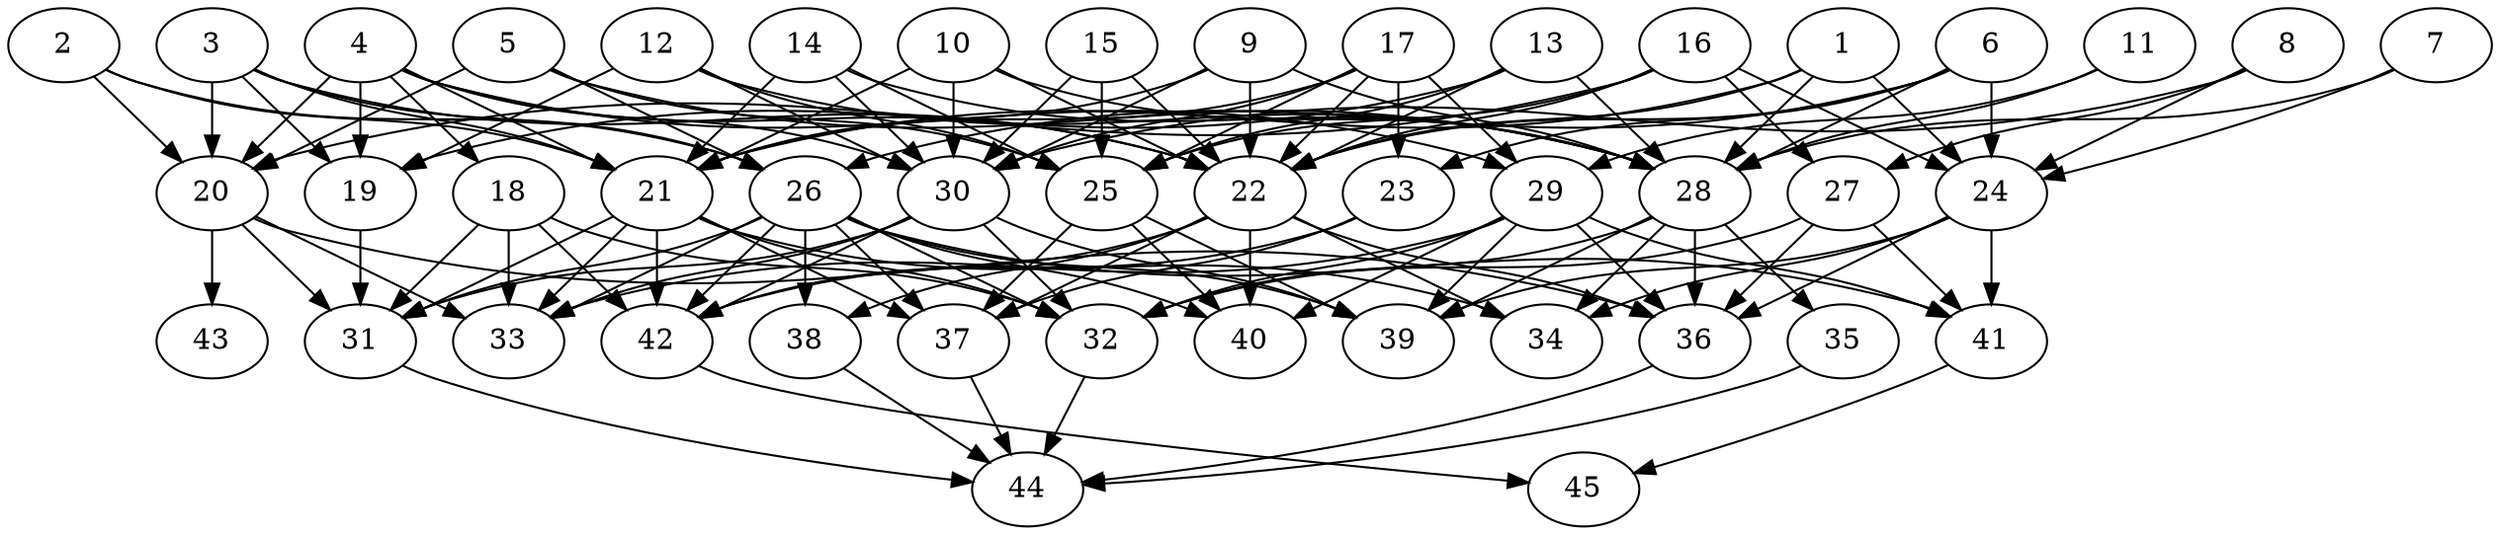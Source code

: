 // DAG automatically generated by daggen at Thu Oct  3 14:07:24 2019
// ./daggen --dot -n 45 --ccr 0.5 --fat 0.7 --regular 0.7 --density 0.6 --mindata 5242880 --maxdata 52428800 
digraph G {
  1 [size="40941568", alpha="0.06", expect_size="20470784"] 
  1 -> 21 [size ="20470784"]
  1 -> 22 [size ="20470784"]
  1 -> 24 [size ="20470784"]
  1 -> 28 [size ="20470784"]
  2 [size="61143040", alpha="0.03", expect_size="30571520"] 
  2 -> 20 [size ="30571520"]
  2 -> 21 [size ="30571520"]
  2 -> 26 [size ="30571520"]
  3 [size="41252864", alpha="0.15", expect_size="20626432"] 
  3 -> 19 [size ="20626432"]
  3 -> 20 [size ="20626432"]
  3 -> 21 [size ="20626432"]
  3 -> 22 [size ="20626432"]
  3 -> 26 [size ="20626432"]
  4 [size="89245696", alpha="0.14", expect_size="44622848"] 
  4 -> 18 [size ="44622848"]
  4 -> 19 [size ="44622848"]
  4 -> 20 [size ="44622848"]
  4 -> 21 [size ="44622848"]
  4 -> 22 [size ="44622848"]
  4 -> 29 [size ="44622848"]
  4 -> 30 [size ="44622848"]
  5 [size="24125440", alpha="0.20", expect_size="12062720"] 
  5 -> 20 [size ="12062720"]
  5 -> 25 [size ="12062720"]
  5 -> 26 [size ="12062720"]
  5 -> 28 [size ="12062720"]
  6 [size="100980736", alpha="0.19", expect_size="50490368"] 
  6 -> 22 [size ="50490368"]
  6 -> 23 [size ="50490368"]
  6 -> 24 [size ="50490368"]
  6 -> 26 [size ="50490368"]
  6 -> 28 [size ="50490368"]
  7 [size="42420224", alpha="0.09", expect_size="21210112"] 
  7 -> 24 [size ="21210112"]
  7 -> 28 [size ="21210112"]
  8 [size="12273664", alpha="0.18", expect_size="6136832"] 
  8 -> 24 [size ="6136832"]
  8 -> 27 [size ="6136832"]
  8 -> 30 [size ="6136832"]
  9 [size="39118848", alpha="0.12", expect_size="19559424"] 
  9 -> 21 [size ="19559424"]
  9 -> 22 [size ="19559424"]
  9 -> 28 [size ="19559424"]
  9 -> 30 [size ="19559424"]
  10 [size="26939392", alpha="0.02", expect_size="13469696"] 
  10 -> 21 [size ="13469696"]
  10 -> 22 [size ="13469696"]
  10 -> 28 [size ="13469696"]
  10 -> 30 [size ="13469696"]
  11 [size="88045568", alpha="0.16", expect_size="44022784"] 
  11 -> 28 [size ="44022784"]
  11 -> 29 [size ="44022784"]
  12 [size="22370304", alpha="0.13", expect_size="11185152"] 
  12 -> 19 [size ="11185152"]
  12 -> 25 [size ="11185152"]
  12 -> 28 [size ="11185152"]
  12 -> 30 [size ="11185152"]
  13 [size="38117376", alpha="0.13", expect_size="19058688"] 
  13 -> 19 [size ="19058688"]
  13 -> 22 [size ="19058688"]
  13 -> 25 [size ="19058688"]
  13 -> 28 [size ="19058688"]
  14 [size="16709632", alpha="0.02", expect_size="8354816"] 
  14 -> 21 [size ="8354816"]
  14 -> 25 [size ="8354816"]
  14 -> 28 [size ="8354816"]
  14 -> 30 [size ="8354816"]
  15 [size="82550784", alpha="0.18", expect_size="41275392"] 
  15 -> 22 [size ="41275392"]
  15 -> 25 [size ="41275392"]
  15 -> 30 [size ="41275392"]
  16 [size="81152000", alpha="0.15", expect_size="40576000"] 
  16 -> 20 [size ="40576000"]
  16 -> 22 [size ="40576000"]
  16 -> 24 [size ="40576000"]
  16 -> 25 [size ="40576000"]
  16 -> 27 [size ="40576000"]
  17 [size="76998656", alpha="0.20", expect_size="38499328"] 
  17 -> 21 [size ="38499328"]
  17 -> 22 [size ="38499328"]
  17 -> 23 [size ="38499328"]
  17 -> 25 [size ="38499328"]
  17 -> 29 [size ="38499328"]
  17 -> 30 [size ="38499328"]
  18 [size="22804480", alpha="0.12", expect_size="11402240"] 
  18 -> 31 [size ="11402240"]
  18 -> 32 [size ="11402240"]
  18 -> 33 [size ="11402240"]
  18 -> 42 [size ="11402240"]
  19 [size="13729792", alpha="0.13", expect_size="6864896"] 
  19 -> 31 [size ="6864896"]
  20 [size="72136704", alpha="0.02", expect_size="36068352"] 
  20 -> 31 [size ="36068352"]
  20 -> 33 [size ="36068352"]
  20 -> 36 [size ="36068352"]
  20 -> 43 [size ="36068352"]
  21 [size="81008640", alpha="0.19", expect_size="40504320"] 
  21 -> 31 [size ="40504320"]
  21 -> 32 [size ="40504320"]
  21 -> 33 [size ="40504320"]
  21 -> 34 [size ="40504320"]
  21 -> 37 [size ="40504320"]
  21 -> 42 [size ="40504320"]
  22 [size="63768576", alpha="0.06", expect_size="31884288"] 
  22 -> 34 [size ="31884288"]
  22 -> 36 [size ="31884288"]
  22 -> 37 [size ="31884288"]
  22 -> 38 [size ="31884288"]
  22 -> 40 [size ="31884288"]
  22 -> 42 [size ="31884288"]
  23 [size="30818304", alpha="0.19", expect_size="15409152"] 
  23 -> 37 [size ="15409152"]
  23 -> 42 [size ="15409152"]
  24 [size="93546496", alpha="0.09", expect_size="46773248"] 
  24 -> 34 [size ="46773248"]
  24 -> 36 [size ="46773248"]
  24 -> 39 [size ="46773248"]
  24 -> 41 [size ="46773248"]
  25 [size="102414336", alpha="0.02", expect_size="51207168"] 
  25 -> 37 [size ="51207168"]
  25 -> 39 [size ="51207168"]
  25 -> 40 [size ="51207168"]
  26 [size="94269440", alpha="0.15", expect_size="47134720"] 
  26 -> 31 [size ="47134720"]
  26 -> 32 [size ="47134720"]
  26 -> 33 [size ="47134720"]
  26 -> 37 [size ="47134720"]
  26 -> 38 [size ="47134720"]
  26 -> 39 [size ="47134720"]
  26 -> 40 [size ="47134720"]
  26 -> 41 [size ="47134720"]
  26 -> 42 [size ="47134720"]
  27 [size="70709248", alpha="0.14", expect_size="35354624"] 
  27 -> 32 [size ="35354624"]
  27 -> 36 [size ="35354624"]
  27 -> 41 [size ="35354624"]
  28 [size="69613568", alpha="0.13", expect_size="34806784"] 
  28 -> 32 [size ="34806784"]
  28 -> 34 [size ="34806784"]
  28 -> 35 [size ="34806784"]
  28 -> 36 [size ="34806784"]
  28 -> 39 [size ="34806784"]
  29 [size="34172928", alpha="0.18", expect_size="17086464"] 
  29 -> 32 [size ="17086464"]
  29 -> 33 [size ="17086464"]
  29 -> 36 [size ="17086464"]
  29 -> 39 [size ="17086464"]
  29 -> 40 [size ="17086464"]
  29 -> 41 [size ="17086464"]
  30 [size="93519872", alpha="0.07", expect_size="46759936"] 
  30 -> 31 [size ="46759936"]
  30 -> 32 [size ="46759936"]
  30 -> 33 [size ="46759936"]
  30 -> 39 [size ="46759936"]
  30 -> 42 [size ="46759936"]
  31 [size="104617984", alpha="0.13", expect_size="52308992"] 
  31 -> 44 [size ="52308992"]
  32 [size="97923072", alpha="0.01", expect_size="48961536"] 
  32 -> 44 [size ="48961536"]
  33 [size="29722624", alpha="0.14", expect_size="14861312"] 
  34 [size="25155584", alpha="0.09", expect_size="12577792"] 
  35 [size="68610048", alpha="0.20", expect_size="34305024"] 
  35 -> 44 [size ="34305024"]
  36 [size="79355904", alpha="0.05", expect_size="39677952"] 
  36 -> 44 [size ="39677952"]
  37 [size="53518336", alpha="0.05", expect_size="26759168"] 
  37 -> 44 [size ="26759168"]
  38 [size="23031808", alpha="0.07", expect_size="11515904"] 
  38 -> 44 [size ="11515904"]
  39 [size="84058112", alpha="0.09", expect_size="42029056"] 
  40 [size="76486656", alpha="0.05", expect_size="38243328"] 
  41 [size="16771072", alpha="0.16", expect_size="8385536"] 
  41 -> 45 [size ="8385536"]
  42 [size="76845056", alpha="0.18", expect_size="38422528"] 
  42 -> 45 [size ="38422528"]
  43 [size="79851520", alpha="0.04", expect_size="39925760"] 
  44 [size="53417984", alpha="0.08", expect_size="26708992"] 
  45 [size="98146304", alpha="0.12", expect_size="49073152"] 
}
